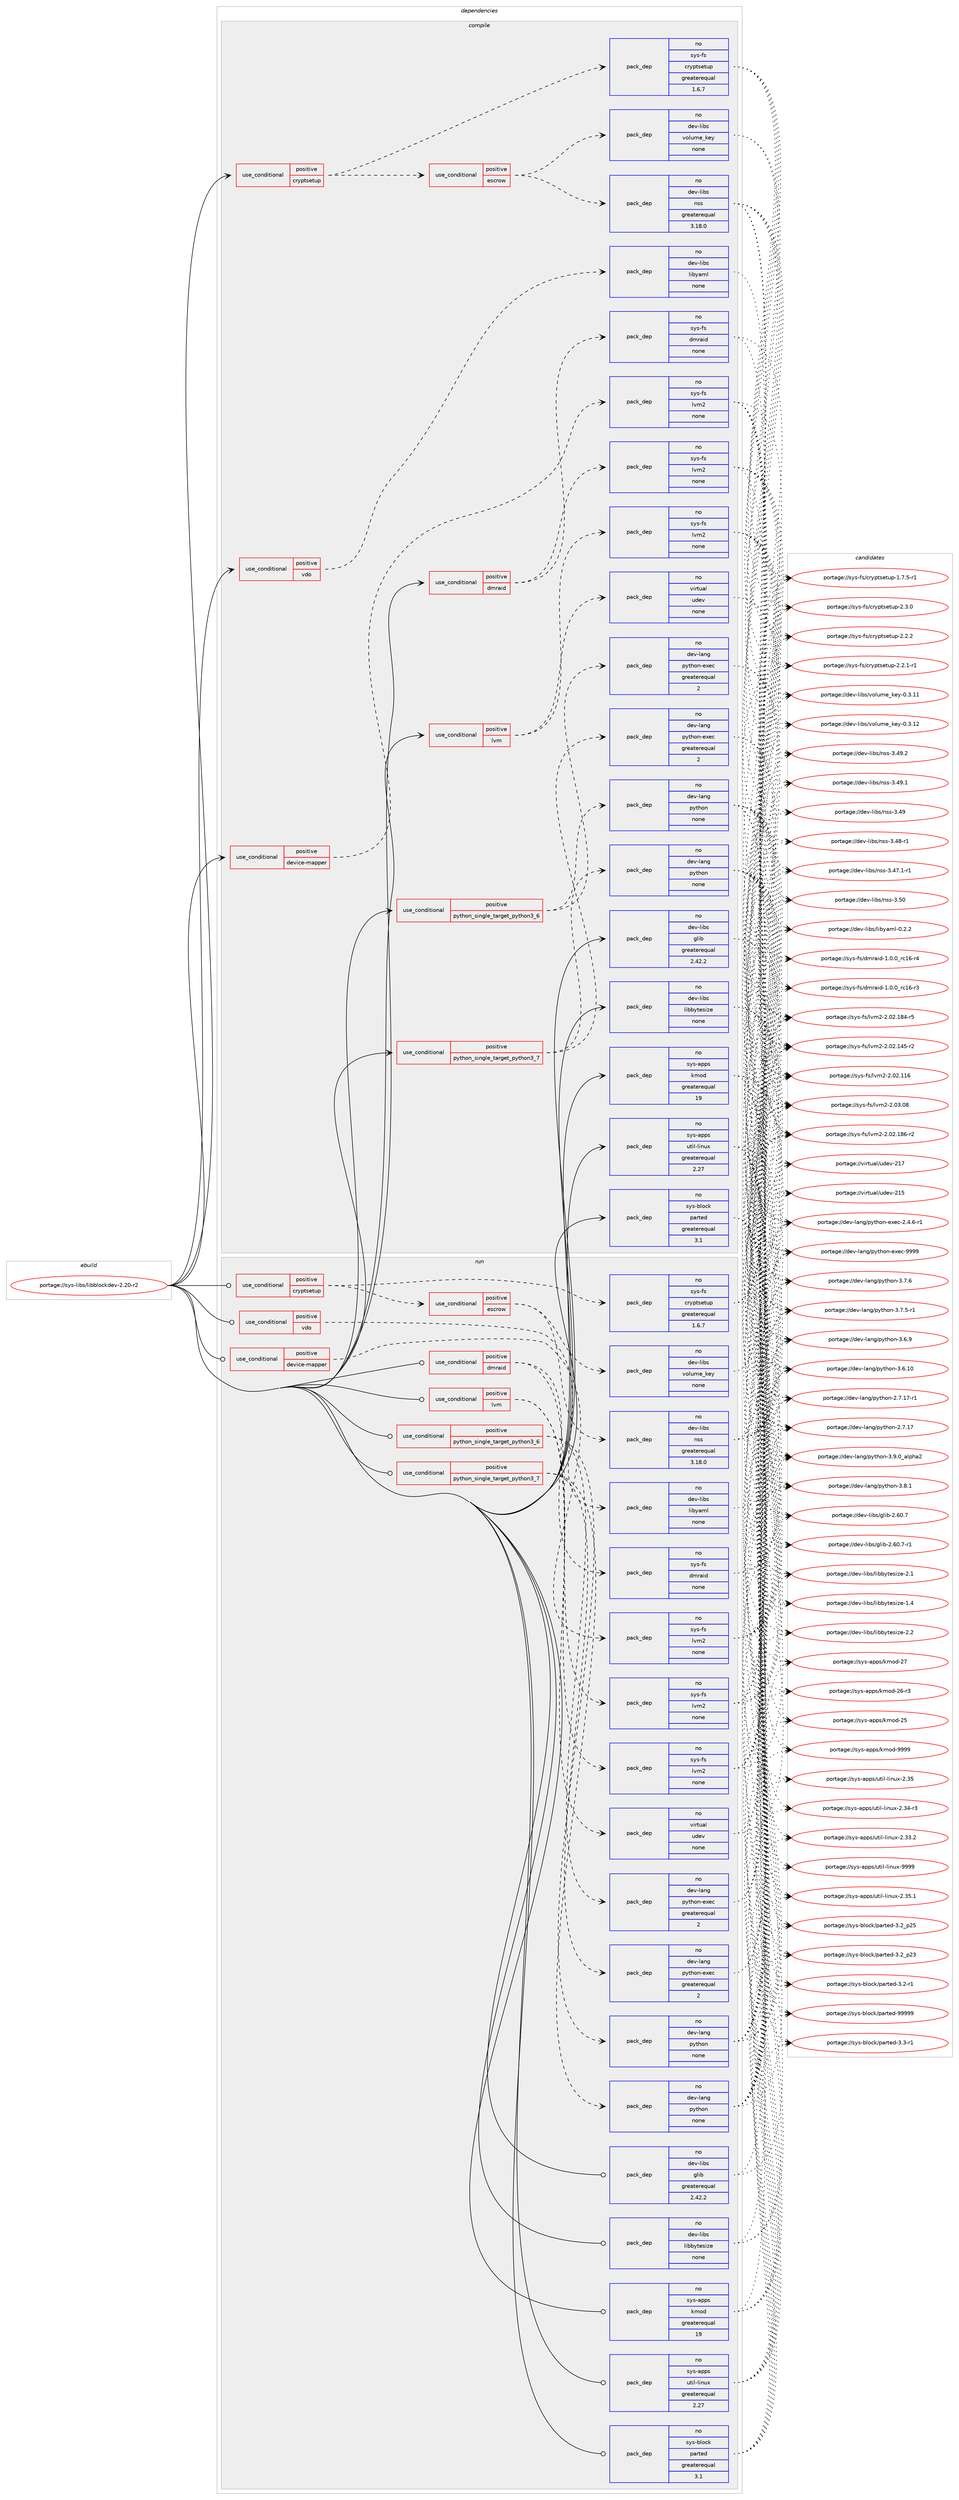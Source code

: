 digraph prolog {

# *************
# Graph options
# *************

newrank=true;
concentrate=true;
compound=true;
graph [rankdir=LR,fontname=Helvetica,fontsize=10,ranksep=1.5];#, ranksep=2.5, nodesep=0.2];
edge  [arrowhead=vee];
node  [fontname=Helvetica,fontsize=10];

# **********
# The ebuild
# **********

subgraph cluster_leftcol {
color=gray;
rank=same;
label=<<i>ebuild</i>>;
id [label="portage://sys-libs/libblockdev-2.20-r2", color=red, width=4, href="../sys-libs/libblockdev-2.20-r2.svg"];
}

# ****************
# The dependencies
# ****************

subgraph cluster_midcol {
color=gray;
label=<<i>dependencies</i>>;
subgraph cluster_compile {
fillcolor="#eeeeee";
style=filled;
label=<<i>compile</i>>;
subgraph cond7729 {
dependency40797 [label=<<TABLE BORDER="0" CELLBORDER="1" CELLSPACING="0" CELLPADDING="4"><TR><TD ROWSPAN="3" CELLPADDING="10">use_conditional</TD></TR><TR><TD>positive</TD></TR><TR><TD>cryptsetup</TD></TR></TABLE>>, shape=none, color=red];
subgraph cond7730 {
dependency40798 [label=<<TABLE BORDER="0" CELLBORDER="1" CELLSPACING="0" CELLPADDING="4"><TR><TD ROWSPAN="3" CELLPADDING="10">use_conditional</TD></TR><TR><TD>positive</TD></TR><TR><TD>escrow</TD></TR></TABLE>>, shape=none, color=red];
subgraph pack32115 {
dependency40799 [label=<<TABLE BORDER="0" CELLBORDER="1" CELLSPACING="0" CELLPADDING="4" WIDTH="220"><TR><TD ROWSPAN="6" CELLPADDING="30">pack_dep</TD></TR><TR><TD WIDTH="110">no</TD></TR><TR><TD>dev-libs</TD></TR><TR><TD>nss</TD></TR><TR><TD>greaterequal</TD></TR><TR><TD>3.18.0</TD></TR></TABLE>>, shape=none, color=blue];
}
dependency40798:e -> dependency40799:w [weight=20,style="dashed",arrowhead="vee"];
subgraph pack32116 {
dependency40800 [label=<<TABLE BORDER="0" CELLBORDER="1" CELLSPACING="0" CELLPADDING="4" WIDTH="220"><TR><TD ROWSPAN="6" CELLPADDING="30">pack_dep</TD></TR><TR><TD WIDTH="110">no</TD></TR><TR><TD>dev-libs</TD></TR><TR><TD>volume_key</TD></TR><TR><TD>none</TD></TR><TR><TD></TD></TR></TABLE>>, shape=none, color=blue];
}
dependency40798:e -> dependency40800:w [weight=20,style="dashed",arrowhead="vee"];
}
dependency40797:e -> dependency40798:w [weight=20,style="dashed",arrowhead="vee"];
subgraph pack32117 {
dependency40801 [label=<<TABLE BORDER="0" CELLBORDER="1" CELLSPACING="0" CELLPADDING="4" WIDTH="220"><TR><TD ROWSPAN="6" CELLPADDING="30">pack_dep</TD></TR><TR><TD WIDTH="110">no</TD></TR><TR><TD>sys-fs</TD></TR><TR><TD>cryptsetup</TD></TR><TR><TD>greaterequal</TD></TR><TR><TD>1.6.7</TD></TR></TABLE>>, shape=none, color=blue];
}
dependency40797:e -> dependency40801:w [weight=20,style="dashed",arrowhead="vee"];
}
id:e -> dependency40797:w [weight=20,style="solid",arrowhead="vee"];
subgraph cond7731 {
dependency40802 [label=<<TABLE BORDER="0" CELLBORDER="1" CELLSPACING="0" CELLPADDING="4"><TR><TD ROWSPAN="3" CELLPADDING="10">use_conditional</TD></TR><TR><TD>positive</TD></TR><TR><TD>device-mapper</TD></TR></TABLE>>, shape=none, color=red];
subgraph pack32118 {
dependency40803 [label=<<TABLE BORDER="0" CELLBORDER="1" CELLSPACING="0" CELLPADDING="4" WIDTH="220"><TR><TD ROWSPAN="6" CELLPADDING="30">pack_dep</TD></TR><TR><TD WIDTH="110">no</TD></TR><TR><TD>sys-fs</TD></TR><TR><TD>lvm2</TD></TR><TR><TD>none</TD></TR><TR><TD></TD></TR></TABLE>>, shape=none, color=blue];
}
dependency40802:e -> dependency40803:w [weight=20,style="dashed",arrowhead="vee"];
}
id:e -> dependency40802:w [weight=20,style="solid",arrowhead="vee"];
subgraph cond7732 {
dependency40804 [label=<<TABLE BORDER="0" CELLBORDER="1" CELLSPACING="0" CELLPADDING="4"><TR><TD ROWSPAN="3" CELLPADDING="10">use_conditional</TD></TR><TR><TD>positive</TD></TR><TR><TD>dmraid</TD></TR></TABLE>>, shape=none, color=red];
subgraph pack32119 {
dependency40805 [label=<<TABLE BORDER="0" CELLBORDER="1" CELLSPACING="0" CELLPADDING="4" WIDTH="220"><TR><TD ROWSPAN="6" CELLPADDING="30">pack_dep</TD></TR><TR><TD WIDTH="110">no</TD></TR><TR><TD>sys-fs</TD></TR><TR><TD>dmraid</TD></TR><TR><TD>none</TD></TR><TR><TD></TD></TR></TABLE>>, shape=none, color=blue];
}
dependency40804:e -> dependency40805:w [weight=20,style="dashed",arrowhead="vee"];
subgraph pack32120 {
dependency40806 [label=<<TABLE BORDER="0" CELLBORDER="1" CELLSPACING="0" CELLPADDING="4" WIDTH="220"><TR><TD ROWSPAN="6" CELLPADDING="30">pack_dep</TD></TR><TR><TD WIDTH="110">no</TD></TR><TR><TD>sys-fs</TD></TR><TR><TD>lvm2</TD></TR><TR><TD>none</TD></TR><TR><TD></TD></TR></TABLE>>, shape=none, color=blue];
}
dependency40804:e -> dependency40806:w [weight=20,style="dashed",arrowhead="vee"];
}
id:e -> dependency40804:w [weight=20,style="solid",arrowhead="vee"];
subgraph cond7733 {
dependency40807 [label=<<TABLE BORDER="0" CELLBORDER="1" CELLSPACING="0" CELLPADDING="4"><TR><TD ROWSPAN="3" CELLPADDING="10">use_conditional</TD></TR><TR><TD>positive</TD></TR><TR><TD>lvm</TD></TR></TABLE>>, shape=none, color=red];
subgraph pack32121 {
dependency40808 [label=<<TABLE BORDER="0" CELLBORDER="1" CELLSPACING="0" CELLPADDING="4" WIDTH="220"><TR><TD ROWSPAN="6" CELLPADDING="30">pack_dep</TD></TR><TR><TD WIDTH="110">no</TD></TR><TR><TD>sys-fs</TD></TR><TR><TD>lvm2</TD></TR><TR><TD>none</TD></TR><TR><TD></TD></TR></TABLE>>, shape=none, color=blue];
}
dependency40807:e -> dependency40808:w [weight=20,style="dashed",arrowhead="vee"];
subgraph pack32122 {
dependency40809 [label=<<TABLE BORDER="0" CELLBORDER="1" CELLSPACING="0" CELLPADDING="4" WIDTH="220"><TR><TD ROWSPAN="6" CELLPADDING="30">pack_dep</TD></TR><TR><TD WIDTH="110">no</TD></TR><TR><TD>virtual</TD></TR><TR><TD>udev</TD></TR><TR><TD>none</TD></TR><TR><TD></TD></TR></TABLE>>, shape=none, color=blue];
}
dependency40807:e -> dependency40809:w [weight=20,style="dashed",arrowhead="vee"];
}
id:e -> dependency40807:w [weight=20,style="solid",arrowhead="vee"];
subgraph cond7734 {
dependency40810 [label=<<TABLE BORDER="0" CELLBORDER="1" CELLSPACING="0" CELLPADDING="4"><TR><TD ROWSPAN="3" CELLPADDING="10">use_conditional</TD></TR><TR><TD>positive</TD></TR><TR><TD>python_single_target_python3_6</TD></TR></TABLE>>, shape=none, color=red];
subgraph pack32123 {
dependency40811 [label=<<TABLE BORDER="0" CELLBORDER="1" CELLSPACING="0" CELLPADDING="4" WIDTH="220"><TR><TD ROWSPAN="6" CELLPADDING="30">pack_dep</TD></TR><TR><TD WIDTH="110">no</TD></TR><TR><TD>dev-lang</TD></TR><TR><TD>python</TD></TR><TR><TD>none</TD></TR><TR><TD></TD></TR></TABLE>>, shape=none, color=blue];
}
dependency40810:e -> dependency40811:w [weight=20,style="dashed",arrowhead="vee"];
subgraph pack32124 {
dependency40812 [label=<<TABLE BORDER="0" CELLBORDER="1" CELLSPACING="0" CELLPADDING="4" WIDTH="220"><TR><TD ROWSPAN="6" CELLPADDING="30">pack_dep</TD></TR><TR><TD WIDTH="110">no</TD></TR><TR><TD>dev-lang</TD></TR><TR><TD>python-exec</TD></TR><TR><TD>greaterequal</TD></TR><TR><TD>2</TD></TR></TABLE>>, shape=none, color=blue];
}
dependency40810:e -> dependency40812:w [weight=20,style="dashed",arrowhead="vee"];
}
id:e -> dependency40810:w [weight=20,style="solid",arrowhead="vee"];
subgraph cond7735 {
dependency40813 [label=<<TABLE BORDER="0" CELLBORDER="1" CELLSPACING="0" CELLPADDING="4"><TR><TD ROWSPAN="3" CELLPADDING="10">use_conditional</TD></TR><TR><TD>positive</TD></TR><TR><TD>python_single_target_python3_7</TD></TR></TABLE>>, shape=none, color=red];
subgraph pack32125 {
dependency40814 [label=<<TABLE BORDER="0" CELLBORDER="1" CELLSPACING="0" CELLPADDING="4" WIDTH="220"><TR><TD ROWSPAN="6" CELLPADDING="30">pack_dep</TD></TR><TR><TD WIDTH="110">no</TD></TR><TR><TD>dev-lang</TD></TR><TR><TD>python</TD></TR><TR><TD>none</TD></TR><TR><TD></TD></TR></TABLE>>, shape=none, color=blue];
}
dependency40813:e -> dependency40814:w [weight=20,style="dashed",arrowhead="vee"];
subgraph pack32126 {
dependency40815 [label=<<TABLE BORDER="0" CELLBORDER="1" CELLSPACING="0" CELLPADDING="4" WIDTH="220"><TR><TD ROWSPAN="6" CELLPADDING="30">pack_dep</TD></TR><TR><TD WIDTH="110">no</TD></TR><TR><TD>dev-lang</TD></TR><TR><TD>python-exec</TD></TR><TR><TD>greaterequal</TD></TR><TR><TD>2</TD></TR></TABLE>>, shape=none, color=blue];
}
dependency40813:e -> dependency40815:w [weight=20,style="dashed",arrowhead="vee"];
}
id:e -> dependency40813:w [weight=20,style="solid",arrowhead="vee"];
subgraph cond7736 {
dependency40816 [label=<<TABLE BORDER="0" CELLBORDER="1" CELLSPACING="0" CELLPADDING="4"><TR><TD ROWSPAN="3" CELLPADDING="10">use_conditional</TD></TR><TR><TD>positive</TD></TR><TR><TD>vdo</TD></TR></TABLE>>, shape=none, color=red];
subgraph pack32127 {
dependency40817 [label=<<TABLE BORDER="0" CELLBORDER="1" CELLSPACING="0" CELLPADDING="4" WIDTH="220"><TR><TD ROWSPAN="6" CELLPADDING="30">pack_dep</TD></TR><TR><TD WIDTH="110">no</TD></TR><TR><TD>dev-libs</TD></TR><TR><TD>libyaml</TD></TR><TR><TD>none</TD></TR><TR><TD></TD></TR></TABLE>>, shape=none, color=blue];
}
dependency40816:e -> dependency40817:w [weight=20,style="dashed",arrowhead="vee"];
}
id:e -> dependency40816:w [weight=20,style="solid",arrowhead="vee"];
subgraph pack32128 {
dependency40818 [label=<<TABLE BORDER="0" CELLBORDER="1" CELLSPACING="0" CELLPADDING="4" WIDTH="220"><TR><TD ROWSPAN="6" CELLPADDING="30">pack_dep</TD></TR><TR><TD WIDTH="110">no</TD></TR><TR><TD>dev-libs</TD></TR><TR><TD>glib</TD></TR><TR><TD>greaterequal</TD></TR><TR><TD>2.42.2</TD></TR></TABLE>>, shape=none, color=blue];
}
id:e -> dependency40818:w [weight=20,style="solid",arrowhead="vee"];
subgraph pack32129 {
dependency40819 [label=<<TABLE BORDER="0" CELLBORDER="1" CELLSPACING="0" CELLPADDING="4" WIDTH="220"><TR><TD ROWSPAN="6" CELLPADDING="30">pack_dep</TD></TR><TR><TD WIDTH="110">no</TD></TR><TR><TD>dev-libs</TD></TR><TR><TD>libbytesize</TD></TR><TR><TD>none</TD></TR><TR><TD></TD></TR></TABLE>>, shape=none, color=blue];
}
id:e -> dependency40819:w [weight=20,style="solid",arrowhead="vee"];
subgraph pack32130 {
dependency40820 [label=<<TABLE BORDER="0" CELLBORDER="1" CELLSPACING="0" CELLPADDING="4" WIDTH="220"><TR><TD ROWSPAN="6" CELLPADDING="30">pack_dep</TD></TR><TR><TD WIDTH="110">no</TD></TR><TR><TD>sys-apps</TD></TR><TR><TD>kmod</TD></TR><TR><TD>greaterequal</TD></TR><TR><TD>19</TD></TR></TABLE>>, shape=none, color=blue];
}
id:e -> dependency40820:w [weight=20,style="solid",arrowhead="vee"];
subgraph pack32131 {
dependency40821 [label=<<TABLE BORDER="0" CELLBORDER="1" CELLSPACING="0" CELLPADDING="4" WIDTH="220"><TR><TD ROWSPAN="6" CELLPADDING="30">pack_dep</TD></TR><TR><TD WIDTH="110">no</TD></TR><TR><TD>sys-apps</TD></TR><TR><TD>util-linux</TD></TR><TR><TD>greaterequal</TD></TR><TR><TD>2.27</TD></TR></TABLE>>, shape=none, color=blue];
}
id:e -> dependency40821:w [weight=20,style="solid",arrowhead="vee"];
subgraph pack32132 {
dependency40822 [label=<<TABLE BORDER="0" CELLBORDER="1" CELLSPACING="0" CELLPADDING="4" WIDTH="220"><TR><TD ROWSPAN="6" CELLPADDING="30">pack_dep</TD></TR><TR><TD WIDTH="110">no</TD></TR><TR><TD>sys-block</TD></TR><TR><TD>parted</TD></TR><TR><TD>greaterequal</TD></TR><TR><TD>3.1</TD></TR></TABLE>>, shape=none, color=blue];
}
id:e -> dependency40822:w [weight=20,style="solid",arrowhead="vee"];
}
subgraph cluster_compileandrun {
fillcolor="#eeeeee";
style=filled;
label=<<i>compile and run</i>>;
}
subgraph cluster_run {
fillcolor="#eeeeee";
style=filled;
label=<<i>run</i>>;
subgraph cond7737 {
dependency40823 [label=<<TABLE BORDER="0" CELLBORDER="1" CELLSPACING="0" CELLPADDING="4"><TR><TD ROWSPAN="3" CELLPADDING="10">use_conditional</TD></TR><TR><TD>positive</TD></TR><TR><TD>cryptsetup</TD></TR></TABLE>>, shape=none, color=red];
subgraph cond7738 {
dependency40824 [label=<<TABLE BORDER="0" CELLBORDER="1" CELLSPACING="0" CELLPADDING="4"><TR><TD ROWSPAN="3" CELLPADDING="10">use_conditional</TD></TR><TR><TD>positive</TD></TR><TR><TD>escrow</TD></TR></TABLE>>, shape=none, color=red];
subgraph pack32133 {
dependency40825 [label=<<TABLE BORDER="0" CELLBORDER="1" CELLSPACING="0" CELLPADDING="4" WIDTH="220"><TR><TD ROWSPAN="6" CELLPADDING="30">pack_dep</TD></TR><TR><TD WIDTH="110">no</TD></TR><TR><TD>dev-libs</TD></TR><TR><TD>nss</TD></TR><TR><TD>greaterequal</TD></TR><TR><TD>3.18.0</TD></TR></TABLE>>, shape=none, color=blue];
}
dependency40824:e -> dependency40825:w [weight=20,style="dashed",arrowhead="vee"];
subgraph pack32134 {
dependency40826 [label=<<TABLE BORDER="0" CELLBORDER="1" CELLSPACING="0" CELLPADDING="4" WIDTH="220"><TR><TD ROWSPAN="6" CELLPADDING="30">pack_dep</TD></TR><TR><TD WIDTH="110">no</TD></TR><TR><TD>dev-libs</TD></TR><TR><TD>volume_key</TD></TR><TR><TD>none</TD></TR><TR><TD></TD></TR></TABLE>>, shape=none, color=blue];
}
dependency40824:e -> dependency40826:w [weight=20,style="dashed",arrowhead="vee"];
}
dependency40823:e -> dependency40824:w [weight=20,style="dashed",arrowhead="vee"];
subgraph pack32135 {
dependency40827 [label=<<TABLE BORDER="0" CELLBORDER="1" CELLSPACING="0" CELLPADDING="4" WIDTH="220"><TR><TD ROWSPAN="6" CELLPADDING="30">pack_dep</TD></TR><TR><TD WIDTH="110">no</TD></TR><TR><TD>sys-fs</TD></TR><TR><TD>cryptsetup</TD></TR><TR><TD>greaterequal</TD></TR><TR><TD>1.6.7</TD></TR></TABLE>>, shape=none, color=blue];
}
dependency40823:e -> dependency40827:w [weight=20,style="dashed",arrowhead="vee"];
}
id:e -> dependency40823:w [weight=20,style="solid",arrowhead="odot"];
subgraph cond7739 {
dependency40828 [label=<<TABLE BORDER="0" CELLBORDER="1" CELLSPACING="0" CELLPADDING="4"><TR><TD ROWSPAN="3" CELLPADDING="10">use_conditional</TD></TR><TR><TD>positive</TD></TR><TR><TD>device-mapper</TD></TR></TABLE>>, shape=none, color=red];
subgraph pack32136 {
dependency40829 [label=<<TABLE BORDER="0" CELLBORDER="1" CELLSPACING="0" CELLPADDING="4" WIDTH="220"><TR><TD ROWSPAN="6" CELLPADDING="30">pack_dep</TD></TR><TR><TD WIDTH="110">no</TD></TR><TR><TD>sys-fs</TD></TR><TR><TD>lvm2</TD></TR><TR><TD>none</TD></TR><TR><TD></TD></TR></TABLE>>, shape=none, color=blue];
}
dependency40828:e -> dependency40829:w [weight=20,style="dashed",arrowhead="vee"];
}
id:e -> dependency40828:w [weight=20,style="solid",arrowhead="odot"];
subgraph cond7740 {
dependency40830 [label=<<TABLE BORDER="0" CELLBORDER="1" CELLSPACING="0" CELLPADDING="4"><TR><TD ROWSPAN="3" CELLPADDING="10">use_conditional</TD></TR><TR><TD>positive</TD></TR><TR><TD>dmraid</TD></TR></TABLE>>, shape=none, color=red];
subgraph pack32137 {
dependency40831 [label=<<TABLE BORDER="0" CELLBORDER="1" CELLSPACING="0" CELLPADDING="4" WIDTH="220"><TR><TD ROWSPAN="6" CELLPADDING="30">pack_dep</TD></TR><TR><TD WIDTH="110">no</TD></TR><TR><TD>sys-fs</TD></TR><TR><TD>dmraid</TD></TR><TR><TD>none</TD></TR><TR><TD></TD></TR></TABLE>>, shape=none, color=blue];
}
dependency40830:e -> dependency40831:w [weight=20,style="dashed",arrowhead="vee"];
subgraph pack32138 {
dependency40832 [label=<<TABLE BORDER="0" CELLBORDER="1" CELLSPACING="0" CELLPADDING="4" WIDTH="220"><TR><TD ROWSPAN="6" CELLPADDING="30">pack_dep</TD></TR><TR><TD WIDTH="110">no</TD></TR><TR><TD>sys-fs</TD></TR><TR><TD>lvm2</TD></TR><TR><TD>none</TD></TR><TR><TD></TD></TR></TABLE>>, shape=none, color=blue];
}
dependency40830:e -> dependency40832:w [weight=20,style="dashed",arrowhead="vee"];
}
id:e -> dependency40830:w [weight=20,style="solid",arrowhead="odot"];
subgraph cond7741 {
dependency40833 [label=<<TABLE BORDER="0" CELLBORDER="1" CELLSPACING="0" CELLPADDING="4"><TR><TD ROWSPAN="3" CELLPADDING="10">use_conditional</TD></TR><TR><TD>positive</TD></TR><TR><TD>lvm</TD></TR></TABLE>>, shape=none, color=red];
subgraph pack32139 {
dependency40834 [label=<<TABLE BORDER="0" CELLBORDER="1" CELLSPACING="0" CELLPADDING="4" WIDTH="220"><TR><TD ROWSPAN="6" CELLPADDING="30">pack_dep</TD></TR><TR><TD WIDTH="110">no</TD></TR><TR><TD>sys-fs</TD></TR><TR><TD>lvm2</TD></TR><TR><TD>none</TD></TR><TR><TD></TD></TR></TABLE>>, shape=none, color=blue];
}
dependency40833:e -> dependency40834:w [weight=20,style="dashed",arrowhead="vee"];
subgraph pack32140 {
dependency40835 [label=<<TABLE BORDER="0" CELLBORDER="1" CELLSPACING="0" CELLPADDING="4" WIDTH="220"><TR><TD ROWSPAN="6" CELLPADDING="30">pack_dep</TD></TR><TR><TD WIDTH="110">no</TD></TR><TR><TD>virtual</TD></TR><TR><TD>udev</TD></TR><TR><TD>none</TD></TR><TR><TD></TD></TR></TABLE>>, shape=none, color=blue];
}
dependency40833:e -> dependency40835:w [weight=20,style="dashed",arrowhead="vee"];
}
id:e -> dependency40833:w [weight=20,style="solid",arrowhead="odot"];
subgraph cond7742 {
dependency40836 [label=<<TABLE BORDER="0" CELLBORDER="1" CELLSPACING="0" CELLPADDING="4"><TR><TD ROWSPAN="3" CELLPADDING="10">use_conditional</TD></TR><TR><TD>positive</TD></TR><TR><TD>python_single_target_python3_6</TD></TR></TABLE>>, shape=none, color=red];
subgraph pack32141 {
dependency40837 [label=<<TABLE BORDER="0" CELLBORDER="1" CELLSPACING="0" CELLPADDING="4" WIDTH="220"><TR><TD ROWSPAN="6" CELLPADDING="30">pack_dep</TD></TR><TR><TD WIDTH="110">no</TD></TR><TR><TD>dev-lang</TD></TR><TR><TD>python</TD></TR><TR><TD>none</TD></TR><TR><TD></TD></TR></TABLE>>, shape=none, color=blue];
}
dependency40836:e -> dependency40837:w [weight=20,style="dashed",arrowhead="vee"];
subgraph pack32142 {
dependency40838 [label=<<TABLE BORDER="0" CELLBORDER="1" CELLSPACING="0" CELLPADDING="4" WIDTH="220"><TR><TD ROWSPAN="6" CELLPADDING="30">pack_dep</TD></TR><TR><TD WIDTH="110">no</TD></TR><TR><TD>dev-lang</TD></TR><TR><TD>python-exec</TD></TR><TR><TD>greaterequal</TD></TR><TR><TD>2</TD></TR></TABLE>>, shape=none, color=blue];
}
dependency40836:e -> dependency40838:w [weight=20,style="dashed",arrowhead="vee"];
}
id:e -> dependency40836:w [weight=20,style="solid",arrowhead="odot"];
subgraph cond7743 {
dependency40839 [label=<<TABLE BORDER="0" CELLBORDER="1" CELLSPACING="0" CELLPADDING="4"><TR><TD ROWSPAN="3" CELLPADDING="10">use_conditional</TD></TR><TR><TD>positive</TD></TR><TR><TD>python_single_target_python3_7</TD></TR></TABLE>>, shape=none, color=red];
subgraph pack32143 {
dependency40840 [label=<<TABLE BORDER="0" CELLBORDER="1" CELLSPACING="0" CELLPADDING="4" WIDTH="220"><TR><TD ROWSPAN="6" CELLPADDING="30">pack_dep</TD></TR><TR><TD WIDTH="110">no</TD></TR><TR><TD>dev-lang</TD></TR><TR><TD>python</TD></TR><TR><TD>none</TD></TR><TR><TD></TD></TR></TABLE>>, shape=none, color=blue];
}
dependency40839:e -> dependency40840:w [weight=20,style="dashed",arrowhead="vee"];
subgraph pack32144 {
dependency40841 [label=<<TABLE BORDER="0" CELLBORDER="1" CELLSPACING="0" CELLPADDING="4" WIDTH="220"><TR><TD ROWSPAN="6" CELLPADDING="30">pack_dep</TD></TR><TR><TD WIDTH="110">no</TD></TR><TR><TD>dev-lang</TD></TR><TR><TD>python-exec</TD></TR><TR><TD>greaterequal</TD></TR><TR><TD>2</TD></TR></TABLE>>, shape=none, color=blue];
}
dependency40839:e -> dependency40841:w [weight=20,style="dashed",arrowhead="vee"];
}
id:e -> dependency40839:w [weight=20,style="solid",arrowhead="odot"];
subgraph cond7744 {
dependency40842 [label=<<TABLE BORDER="0" CELLBORDER="1" CELLSPACING="0" CELLPADDING="4"><TR><TD ROWSPAN="3" CELLPADDING="10">use_conditional</TD></TR><TR><TD>positive</TD></TR><TR><TD>vdo</TD></TR></TABLE>>, shape=none, color=red];
subgraph pack32145 {
dependency40843 [label=<<TABLE BORDER="0" CELLBORDER="1" CELLSPACING="0" CELLPADDING="4" WIDTH="220"><TR><TD ROWSPAN="6" CELLPADDING="30">pack_dep</TD></TR><TR><TD WIDTH="110">no</TD></TR><TR><TD>dev-libs</TD></TR><TR><TD>libyaml</TD></TR><TR><TD>none</TD></TR><TR><TD></TD></TR></TABLE>>, shape=none, color=blue];
}
dependency40842:e -> dependency40843:w [weight=20,style="dashed",arrowhead="vee"];
}
id:e -> dependency40842:w [weight=20,style="solid",arrowhead="odot"];
subgraph pack32146 {
dependency40844 [label=<<TABLE BORDER="0" CELLBORDER="1" CELLSPACING="0" CELLPADDING="4" WIDTH="220"><TR><TD ROWSPAN="6" CELLPADDING="30">pack_dep</TD></TR><TR><TD WIDTH="110">no</TD></TR><TR><TD>dev-libs</TD></TR><TR><TD>glib</TD></TR><TR><TD>greaterequal</TD></TR><TR><TD>2.42.2</TD></TR></TABLE>>, shape=none, color=blue];
}
id:e -> dependency40844:w [weight=20,style="solid",arrowhead="odot"];
subgraph pack32147 {
dependency40845 [label=<<TABLE BORDER="0" CELLBORDER="1" CELLSPACING="0" CELLPADDING="4" WIDTH="220"><TR><TD ROWSPAN="6" CELLPADDING="30">pack_dep</TD></TR><TR><TD WIDTH="110">no</TD></TR><TR><TD>dev-libs</TD></TR><TR><TD>libbytesize</TD></TR><TR><TD>none</TD></TR><TR><TD></TD></TR></TABLE>>, shape=none, color=blue];
}
id:e -> dependency40845:w [weight=20,style="solid",arrowhead="odot"];
subgraph pack32148 {
dependency40846 [label=<<TABLE BORDER="0" CELLBORDER="1" CELLSPACING="0" CELLPADDING="4" WIDTH="220"><TR><TD ROWSPAN="6" CELLPADDING="30">pack_dep</TD></TR><TR><TD WIDTH="110">no</TD></TR><TR><TD>sys-apps</TD></TR><TR><TD>kmod</TD></TR><TR><TD>greaterequal</TD></TR><TR><TD>19</TD></TR></TABLE>>, shape=none, color=blue];
}
id:e -> dependency40846:w [weight=20,style="solid",arrowhead="odot"];
subgraph pack32149 {
dependency40847 [label=<<TABLE BORDER="0" CELLBORDER="1" CELLSPACING="0" CELLPADDING="4" WIDTH="220"><TR><TD ROWSPAN="6" CELLPADDING="30">pack_dep</TD></TR><TR><TD WIDTH="110">no</TD></TR><TR><TD>sys-apps</TD></TR><TR><TD>util-linux</TD></TR><TR><TD>greaterequal</TD></TR><TR><TD>2.27</TD></TR></TABLE>>, shape=none, color=blue];
}
id:e -> dependency40847:w [weight=20,style="solid",arrowhead="odot"];
subgraph pack32150 {
dependency40848 [label=<<TABLE BORDER="0" CELLBORDER="1" CELLSPACING="0" CELLPADDING="4" WIDTH="220"><TR><TD ROWSPAN="6" CELLPADDING="30">pack_dep</TD></TR><TR><TD WIDTH="110">no</TD></TR><TR><TD>sys-block</TD></TR><TR><TD>parted</TD></TR><TR><TD>greaterequal</TD></TR><TR><TD>3.1</TD></TR></TABLE>>, shape=none, color=blue];
}
id:e -> dependency40848:w [weight=20,style="solid",arrowhead="odot"];
}
}

# **************
# The candidates
# **************

subgraph cluster_choices {
rank=same;
color=gray;
label=<<i>candidates</i>>;

subgraph choice32115 {
color=black;
nodesep=1;
choice1001011184510810598115471101151154551465348 [label="portage://dev-libs/nss-3.50", color=red, width=4,href="../dev-libs/nss-3.50.svg"];
choice10010111845108105981154711011511545514652574650 [label="portage://dev-libs/nss-3.49.2", color=red, width=4,href="../dev-libs/nss-3.49.2.svg"];
choice10010111845108105981154711011511545514652574649 [label="portage://dev-libs/nss-3.49.1", color=red, width=4,href="../dev-libs/nss-3.49.1.svg"];
choice1001011184510810598115471101151154551465257 [label="portage://dev-libs/nss-3.49", color=red, width=4,href="../dev-libs/nss-3.49.svg"];
choice10010111845108105981154711011511545514652564511449 [label="portage://dev-libs/nss-3.48-r1", color=red, width=4,href="../dev-libs/nss-3.48-r1.svg"];
choice100101118451081059811547110115115455146525546494511449 [label="portage://dev-libs/nss-3.47.1-r1", color=red, width=4,href="../dev-libs/nss-3.47.1-r1.svg"];
dependency40799:e -> choice1001011184510810598115471101151154551465348:w [style=dotted,weight="100"];
dependency40799:e -> choice10010111845108105981154711011511545514652574650:w [style=dotted,weight="100"];
dependency40799:e -> choice10010111845108105981154711011511545514652574649:w [style=dotted,weight="100"];
dependency40799:e -> choice1001011184510810598115471101151154551465257:w [style=dotted,weight="100"];
dependency40799:e -> choice10010111845108105981154711011511545514652564511449:w [style=dotted,weight="100"];
dependency40799:e -> choice100101118451081059811547110115115455146525546494511449:w [style=dotted,weight="100"];
}
subgraph choice32116 {
color=black;
nodesep=1;
choice1001011184510810598115471181111081171091019510710112145484651464950 [label="portage://dev-libs/volume_key-0.3.12", color=red, width=4,href="../dev-libs/volume_key-0.3.12.svg"];
choice1001011184510810598115471181111081171091019510710112145484651464949 [label="portage://dev-libs/volume_key-0.3.11", color=red, width=4,href="../dev-libs/volume_key-0.3.11.svg"];
dependency40800:e -> choice1001011184510810598115471181111081171091019510710112145484651464950:w [style=dotted,weight="100"];
dependency40800:e -> choice1001011184510810598115471181111081171091019510710112145484651464949:w [style=dotted,weight="100"];
}
subgraph choice32117 {
color=black;
nodesep=1;
choice115121115451021154799114121112116115101116117112455046514648 [label="portage://sys-fs/cryptsetup-2.3.0", color=red, width=4,href="../sys-fs/cryptsetup-2.3.0.svg"];
choice115121115451021154799114121112116115101116117112455046504650 [label="portage://sys-fs/cryptsetup-2.2.2", color=red, width=4,href="../sys-fs/cryptsetup-2.2.2.svg"];
choice1151211154510211547991141211121161151011161171124550465046494511449 [label="portage://sys-fs/cryptsetup-2.2.1-r1", color=red, width=4,href="../sys-fs/cryptsetup-2.2.1-r1.svg"];
choice1151211154510211547991141211121161151011161171124549465546534511449 [label="portage://sys-fs/cryptsetup-1.7.5-r1", color=red, width=4,href="../sys-fs/cryptsetup-1.7.5-r1.svg"];
dependency40801:e -> choice115121115451021154799114121112116115101116117112455046514648:w [style=dotted,weight="100"];
dependency40801:e -> choice115121115451021154799114121112116115101116117112455046504650:w [style=dotted,weight="100"];
dependency40801:e -> choice1151211154510211547991141211121161151011161171124550465046494511449:w [style=dotted,weight="100"];
dependency40801:e -> choice1151211154510211547991141211121161151011161171124549465546534511449:w [style=dotted,weight="100"];
}
subgraph choice32118 {
color=black;
nodesep=1;
choice1151211154510211547108118109504550464851464856 [label="portage://sys-fs/lvm2-2.03.08", color=red, width=4,href="../sys-fs/lvm2-2.03.08.svg"];
choice1151211154510211547108118109504550464850464956544511450 [label="portage://sys-fs/lvm2-2.02.186-r2", color=red, width=4,href="../sys-fs/lvm2-2.02.186-r2.svg"];
choice1151211154510211547108118109504550464850464956524511453 [label="portage://sys-fs/lvm2-2.02.184-r5", color=red, width=4,href="../sys-fs/lvm2-2.02.184-r5.svg"];
choice1151211154510211547108118109504550464850464952534511450 [label="portage://sys-fs/lvm2-2.02.145-r2", color=red, width=4,href="../sys-fs/lvm2-2.02.145-r2.svg"];
choice115121115451021154710811810950455046485046494954 [label="portage://sys-fs/lvm2-2.02.116", color=red, width=4,href="../sys-fs/lvm2-2.02.116.svg"];
dependency40803:e -> choice1151211154510211547108118109504550464851464856:w [style=dotted,weight="100"];
dependency40803:e -> choice1151211154510211547108118109504550464850464956544511450:w [style=dotted,weight="100"];
dependency40803:e -> choice1151211154510211547108118109504550464850464956524511453:w [style=dotted,weight="100"];
dependency40803:e -> choice1151211154510211547108118109504550464850464952534511450:w [style=dotted,weight="100"];
dependency40803:e -> choice115121115451021154710811810950455046485046494954:w [style=dotted,weight="100"];
}
subgraph choice32119 {
color=black;
nodesep=1;
choice115121115451021154710010911497105100454946484648951149949544511452 [label="portage://sys-fs/dmraid-1.0.0_rc16-r4", color=red, width=4,href="../sys-fs/dmraid-1.0.0_rc16-r4.svg"];
choice115121115451021154710010911497105100454946484648951149949544511451 [label="portage://sys-fs/dmraid-1.0.0_rc16-r3", color=red, width=4,href="../sys-fs/dmraid-1.0.0_rc16-r3.svg"];
dependency40805:e -> choice115121115451021154710010911497105100454946484648951149949544511452:w [style=dotted,weight="100"];
dependency40805:e -> choice115121115451021154710010911497105100454946484648951149949544511451:w [style=dotted,weight="100"];
}
subgraph choice32120 {
color=black;
nodesep=1;
choice1151211154510211547108118109504550464851464856 [label="portage://sys-fs/lvm2-2.03.08", color=red, width=4,href="../sys-fs/lvm2-2.03.08.svg"];
choice1151211154510211547108118109504550464850464956544511450 [label="portage://sys-fs/lvm2-2.02.186-r2", color=red, width=4,href="../sys-fs/lvm2-2.02.186-r2.svg"];
choice1151211154510211547108118109504550464850464956524511453 [label="portage://sys-fs/lvm2-2.02.184-r5", color=red, width=4,href="../sys-fs/lvm2-2.02.184-r5.svg"];
choice1151211154510211547108118109504550464850464952534511450 [label="portage://sys-fs/lvm2-2.02.145-r2", color=red, width=4,href="../sys-fs/lvm2-2.02.145-r2.svg"];
choice115121115451021154710811810950455046485046494954 [label="portage://sys-fs/lvm2-2.02.116", color=red, width=4,href="../sys-fs/lvm2-2.02.116.svg"];
dependency40806:e -> choice1151211154510211547108118109504550464851464856:w [style=dotted,weight="100"];
dependency40806:e -> choice1151211154510211547108118109504550464850464956544511450:w [style=dotted,weight="100"];
dependency40806:e -> choice1151211154510211547108118109504550464850464956524511453:w [style=dotted,weight="100"];
dependency40806:e -> choice1151211154510211547108118109504550464850464952534511450:w [style=dotted,weight="100"];
dependency40806:e -> choice115121115451021154710811810950455046485046494954:w [style=dotted,weight="100"];
}
subgraph choice32121 {
color=black;
nodesep=1;
choice1151211154510211547108118109504550464851464856 [label="portage://sys-fs/lvm2-2.03.08", color=red, width=4,href="../sys-fs/lvm2-2.03.08.svg"];
choice1151211154510211547108118109504550464850464956544511450 [label="portage://sys-fs/lvm2-2.02.186-r2", color=red, width=4,href="../sys-fs/lvm2-2.02.186-r2.svg"];
choice1151211154510211547108118109504550464850464956524511453 [label="portage://sys-fs/lvm2-2.02.184-r5", color=red, width=4,href="../sys-fs/lvm2-2.02.184-r5.svg"];
choice1151211154510211547108118109504550464850464952534511450 [label="portage://sys-fs/lvm2-2.02.145-r2", color=red, width=4,href="../sys-fs/lvm2-2.02.145-r2.svg"];
choice115121115451021154710811810950455046485046494954 [label="portage://sys-fs/lvm2-2.02.116", color=red, width=4,href="../sys-fs/lvm2-2.02.116.svg"];
dependency40808:e -> choice1151211154510211547108118109504550464851464856:w [style=dotted,weight="100"];
dependency40808:e -> choice1151211154510211547108118109504550464850464956544511450:w [style=dotted,weight="100"];
dependency40808:e -> choice1151211154510211547108118109504550464850464956524511453:w [style=dotted,weight="100"];
dependency40808:e -> choice1151211154510211547108118109504550464850464952534511450:w [style=dotted,weight="100"];
dependency40808:e -> choice115121115451021154710811810950455046485046494954:w [style=dotted,weight="100"];
}
subgraph choice32122 {
color=black;
nodesep=1;
choice118105114116117971084711710010111845504955 [label="portage://virtual/udev-217", color=red, width=4,href="../virtual/udev-217.svg"];
choice118105114116117971084711710010111845504953 [label="portage://virtual/udev-215", color=red, width=4,href="../virtual/udev-215.svg"];
dependency40809:e -> choice118105114116117971084711710010111845504955:w [style=dotted,weight="100"];
dependency40809:e -> choice118105114116117971084711710010111845504953:w [style=dotted,weight="100"];
}
subgraph choice32123 {
color=black;
nodesep=1;
choice10010111845108971101034711212111610411111045514657464895971081121049750 [label="portage://dev-lang/python-3.9.0_alpha2", color=red, width=4,href="../dev-lang/python-3.9.0_alpha2.svg"];
choice100101118451089711010347112121116104111110455146564649 [label="portage://dev-lang/python-3.8.1", color=red, width=4,href="../dev-lang/python-3.8.1.svg"];
choice100101118451089711010347112121116104111110455146554654 [label="portage://dev-lang/python-3.7.6", color=red, width=4,href="../dev-lang/python-3.7.6.svg"];
choice1001011184510897110103471121211161041111104551465546534511449 [label="portage://dev-lang/python-3.7.5-r1", color=red, width=4,href="../dev-lang/python-3.7.5-r1.svg"];
choice100101118451089711010347112121116104111110455146544657 [label="portage://dev-lang/python-3.6.9", color=red, width=4,href="../dev-lang/python-3.6.9.svg"];
choice10010111845108971101034711212111610411111045514654464948 [label="portage://dev-lang/python-3.6.10", color=red, width=4,href="../dev-lang/python-3.6.10.svg"];
choice100101118451089711010347112121116104111110455046554649554511449 [label="portage://dev-lang/python-2.7.17-r1", color=red, width=4,href="../dev-lang/python-2.7.17-r1.svg"];
choice10010111845108971101034711212111610411111045504655464955 [label="portage://dev-lang/python-2.7.17", color=red, width=4,href="../dev-lang/python-2.7.17.svg"];
dependency40811:e -> choice10010111845108971101034711212111610411111045514657464895971081121049750:w [style=dotted,weight="100"];
dependency40811:e -> choice100101118451089711010347112121116104111110455146564649:w [style=dotted,weight="100"];
dependency40811:e -> choice100101118451089711010347112121116104111110455146554654:w [style=dotted,weight="100"];
dependency40811:e -> choice1001011184510897110103471121211161041111104551465546534511449:w [style=dotted,weight="100"];
dependency40811:e -> choice100101118451089711010347112121116104111110455146544657:w [style=dotted,weight="100"];
dependency40811:e -> choice10010111845108971101034711212111610411111045514654464948:w [style=dotted,weight="100"];
dependency40811:e -> choice100101118451089711010347112121116104111110455046554649554511449:w [style=dotted,weight="100"];
dependency40811:e -> choice10010111845108971101034711212111610411111045504655464955:w [style=dotted,weight="100"];
}
subgraph choice32124 {
color=black;
nodesep=1;
choice10010111845108971101034711212111610411111045101120101994557575757 [label="portage://dev-lang/python-exec-9999", color=red, width=4,href="../dev-lang/python-exec-9999.svg"];
choice10010111845108971101034711212111610411111045101120101994550465246544511449 [label="portage://dev-lang/python-exec-2.4.6-r1", color=red, width=4,href="../dev-lang/python-exec-2.4.6-r1.svg"];
dependency40812:e -> choice10010111845108971101034711212111610411111045101120101994557575757:w [style=dotted,weight="100"];
dependency40812:e -> choice10010111845108971101034711212111610411111045101120101994550465246544511449:w [style=dotted,weight="100"];
}
subgraph choice32125 {
color=black;
nodesep=1;
choice10010111845108971101034711212111610411111045514657464895971081121049750 [label="portage://dev-lang/python-3.9.0_alpha2", color=red, width=4,href="../dev-lang/python-3.9.0_alpha2.svg"];
choice100101118451089711010347112121116104111110455146564649 [label="portage://dev-lang/python-3.8.1", color=red, width=4,href="../dev-lang/python-3.8.1.svg"];
choice100101118451089711010347112121116104111110455146554654 [label="portage://dev-lang/python-3.7.6", color=red, width=4,href="../dev-lang/python-3.7.6.svg"];
choice1001011184510897110103471121211161041111104551465546534511449 [label="portage://dev-lang/python-3.7.5-r1", color=red, width=4,href="../dev-lang/python-3.7.5-r1.svg"];
choice100101118451089711010347112121116104111110455146544657 [label="portage://dev-lang/python-3.6.9", color=red, width=4,href="../dev-lang/python-3.6.9.svg"];
choice10010111845108971101034711212111610411111045514654464948 [label="portage://dev-lang/python-3.6.10", color=red, width=4,href="../dev-lang/python-3.6.10.svg"];
choice100101118451089711010347112121116104111110455046554649554511449 [label="portage://dev-lang/python-2.7.17-r1", color=red, width=4,href="../dev-lang/python-2.7.17-r1.svg"];
choice10010111845108971101034711212111610411111045504655464955 [label="portage://dev-lang/python-2.7.17", color=red, width=4,href="../dev-lang/python-2.7.17.svg"];
dependency40814:e -> choice10010111845108971101034711212111610411111045514657464895971081121049750:w [style=dotted,weight="100"];
dependency40814:e -> choice100101118451089711010347112121116104111110455146564649:w [style=dotted,weight="100"];
dependency40814:e -> choice100101118451089711010347112121116104111110455146554654:w [style=dotted,weight="100"];
dependency40814:e -> choice1001011184510897110103471121211161041111104551465546534511449:w [style=dotted,weight="100"];
dependency40814:e -> choice100101118451089711010347112121116104111110455146544657:w [style=dotted,weight="100"];
dependency40814:e -> choice10010111845108971101034711212111610411111045514654464948:w [style=dotted,weight="100"];
dependency40814:e -> choice100101118451089711010347112121116104111110455046554649554511449:w [style=dotted,weight="100"];
dependency40814:e -> choice10010111845108971101034711212111610411111045504655464955:w [style=dotted,weight="100"];
}
subgraph choice32126 {
color=black;
nodesep=1;
choice10010111845108971101034711212111610411111045101120101994557575757 [label="portage://dev-lang/python-exec-9999", color=red, width=4,href="../dev-lang/python-exec-9999.svg"];
choice10010111845108971101034711212111610411111045101120101994550465246544511449 [label="portage://dev-lang/python-exec-2.4.6-r1", color=red, width=4,href="../dev-lang/python-exec-2.4.6-r1.svg"];
dependency40815:e -> choice10010111845108971101034711212111610411111045101120101994557575757:w [style=dotted,weight="100"];
dependency40815:e -> choice10010111845108971101034711212111610411111045101120101994550465246544511449:w [style=dotted,weight="100"];
}
subgraph choice32127 {
color=black;
nodesep=1;
choice1001011184510810598115471081059812197109108454846504650 [label="portage://dev-libs/libyaml-0.2.2", color=red, width=4,href="../dev-libs/libyaml-0.2.2.svg"];
dependency40817:e -> choice1001011184510810598115471081059812197109108454846504650:w [style=dotted,weight="100"];
}
subgraph choice32128 {
color=black;
nodesep=1;
choice10010111845108105981154710310810598455046544846554511449 [label="portage://dev-libs/glib-2.60.7-r1", color=red, width=4,href="../dev-libs/glib-2.60.7-r1.svg"];
choice1001011184510810598115471031081059845504654484655 [label="portage://dev-libs/glib-2.60.7", color=red, width=4,href="../dev-libs/glib-2.60.7.svg"];
dependency40818:e -> choice10010111845108105981154710310810598455046544846554511449:w [style=dotted,weight="100"];
dependency40818:e -> choice1001011184510810598115471031081059845504654484655:w [style=dotted,weight="100"];
}
subgraph choice32129 {
color=black;
nodesep=1;
choice100101118451081059811547108105989812111610111510512210145504650 [label="portage://dev-libs/libbytesize-2.2", color=red, width=4,href="../dev-libs/libbytesize-2.2.svg"];
choice100101118451081059811547108105989812111610111510512210145504649 [label="portage://dev-libs/libbytesize-2.1", color=red, width=4,href="../dev-libs/libbytesize-2.1.svg"];
choice100101118451081059811547108105989812111610111510512210145494652 [label="portage://dev-libs/libbytesize-1.4", color=red, width=4,href="../dev-libs/libbytesize-1.4.svg"];
dependency40819:e -> choice100101118451081059811547108105989812111610111510512210145504650:w [style=dotted,weight="100"];
dependency40819:e -> choice100101118451081059811547108105989812111610111510512210145504649:w [style=dotted,weight="100"];
dependency40819:e -> choice100101118451081059811547108105989812111610111510512210145494652:w [style=dotted,weight="100"];
}
subgraph choice32130 {
color=black;
nodesep=1;
choice1151211154597112112115471071091111004557575757 [label="portage://sys-apps/kmod-9999", color=red, width=4,href="../sys-apps/kmod-9999.svg"];
choice115121115459711211211547107109111100455055 [label="portage://sys-apps/kmod-27", color=red, width=4,href="../sys-apps/kmod-27.svg"];
choice1151211154597112112115471071091111004550544511451 [label="portage://sys-apps/kmod-26-r3", color=red, width=4,href="../sys-apps/kmod-26-r3.svg"];
choice115121115459711211211547107109111100455053 [label="portage://sys-apps/kmod-25", color=red, width=4,href="../sys-apps/kmod-25.svg"];
dependency40820:e -> choice1151211154597112112115471071091111004557575757:w [style=dotted,weight="100"];
dependency40820:e -> choice115121115459711211211547107109111100455055:w [style=dotted,weight="100"];
dependency40820:e -> choice1151211154597112112115471071091111004550544511451:w [style=dotted,weight="100"];
dependency40820:e -> choice115121115459711211211547107109111100455053:w [style=dotted,weight="100"];
}
subgraph choice32131 {
color=black;
nodesep=1;
choice115121115459711211211547117116105108451081051101171204557575757 [label="portage://sys-apps/util-linux-9999", color=red, width=4,href="../sys-apps/util-linux-9999.svg"];
choice1151211154597112112115471171161051084510810511011712045504651534649 [label="portage://sys-apps/util-linux-2.35.1", color=red, width=4,href="../sys-apps/util-linux-2.35.1.svg"];
choice115121115459711211211547117116105108451081051101171204550465153 [label="portage://sys-apps/util-linux-2.35", color=red, width=4,href="../sys-apps/util-linux-2.35.svg"];
choice1151211154597112112115471171161051084510810511011712045504651524511451 [label="portage://sys-apps/util-linux-2.34-r3", color=red, width=4,href="../sys-apps/util-linux-2.34-r3.svg"];
choice1151211154597112112115471171161051084510810511011712045504651514650 [label="portage://sys-apps/util-linux-2.33.2", color=red, width=4,href="../sys-apps/util-linux-2.33.2.svg"];
dependency40821:e -> choice115121115459711211211547117116105108451081051101171204557575757:w [style=dotted,weight="100"];
dependency40821:e -> choice1151211154597112112115471171161051084510810511011712045504651534649:w [style=dotted,weight="100"];
dependency40821:e -> choice115121115459711211211547117116105108451081051101171204550465153:w [style=dotted,weight="100"];
dependency40821:e -> choice1151211154597112112115471171161051084510810511011712045504651524511451:w [style=dotted,weight="100"];
dependency40821:e -> choice1151211154597112112115471171161051084510810511011712045504651514650:w [style=dotted,weight="100"];
}
subgraph choice32132 {
color=black;
nodesep=1;
choice1151211154598108111991074711297114116101100455757575757 [label="portage://sys-block/parted-99999", color=red, width=4,href="../sys-block/parted-99999.svg"];
choice1151211154598108111991074711297114116101100455146514511449 [label="portage://sys-block/parted-3.3-r1", color=red, width=4,href="../sys-block/parted-3.3-r1.svg"];
choice115121115459810811199107471129711411610110045514650951125053 [label="portage://sys-block/parted-3.2_p25", color=red, width=4,href="../sys-block/parted-3.2_p25.svg"];
choice115121115459810811199107471129711411610110045514650951125051 [label="portage://sys-block/parted-3.2_p23", color=red, width=4,href="../sys-block/parted-3.2_p23.svg"];
choice1151211154598108111991074711297114116101100455146504511449 [label="portage://sys-block/parted-3.2-r1", color=red, width=4,href="../sys-block/parted-3.2-r1.svg"];
dependency40822:e -> choice1151211154598108111991074711297114116101100455757575757:w [style=dotted,weight="100"];
dependency40822:e -> choice1151211154598108111991074711297114116101100455146514511449:w [style=dotted,weight="100"];
dependency40822:e -> choice115121115459810811199107471129711411610110045514650951125053:w [style=dotted,weight="100"];
dependency40822:e -> choice115121115459810811199107471129711411610110045514650951125051:w [style=dotted,weight="100"];
dependency40822:e -> choice1151211154598108111991074711297114116101100455146504511449:w [style=dotted,weight="100"];
}
subgraph choice32133 {
color=black;
nodesep=1;
choice1001011184510810598115471101151154551465348 [label="portage://dev-libs/nss-3.50", color=red, width=4,href="../dev-libs/nss-3.50.svg"];
choice10010111845108105981154711011511545514652574650 [label="portage://dev-libs/nss-3.49.2", color=red, width=4,href="../dev-libs/nss-3.49.2.svg"];
choice10010111845108105981154711011511545514652574649 [label="portage://dev-libs/nss-3.49.1", color=red, width=4,href="../dev-libs/nss-3.49.1.svg"];
choice1001011184510810598115471101151154551465257 [label="portage://dev-libs/nss-3.49", color=red, width=4,href="../dev-libs/nss-3.49.svg"];
choice10010111845108105981154711011511545514652564511449 [label="portage://dev-libs/nss-3.48-r1", color=red, width=4,href="../dev-libs/nss-3.48-r1.svg"];
choice100101118451081059811547110115115455146525546494511449 [label="portage://dev-libs/nss-3.47.1-r1", color=red, width=4,href="../dev-libs/nss-3.47.1-r1.svg"];
dependency40825:e -> choice1001011184510810598115471101151154551465348:w [style=dotted,weight="100"];
dependency40825:e -> choice10010111845108105981154711011511545514652574650:w [style=dotted,weight="100"];
dependency40825:e -> choice10010111845108105981154711011511545514652574649:w [style=dotted,weight="100"];
dependency40825:e -> choice1001011184510810598115471101151154551465257:w [style=dotted,weight="100"];
dependency40825:e -> choice10010111845108105981154711011511545514652564511449:w [style=dotted,weight="100"];
dependency40825:e -> choice100101118451081059811547110115115455146525546494511449:w [style=dotted,weight="100"];
}
subgraph choice32134 {
color=black;
nodesep=1;
choice1001011184510810598115471181111081171091019510710112145484651464950 [label="portage://dev-libs/volume_key-0.3.12", color=red, width=4,href="../dev-libs/volume_key-0.3.12.svg"];
choice1001011184510810598115471181111081171091019510710112145484651464949 [label="portage://dev-libs/volume_key-0.3.11", color=red, width=4,href="../dev-libs/volume_key-0.3.11.svg"];
dependency40826:e -> choice1001011184510810598115471181111081171091019510710112145484651464950:w [style=dotted,weight="100"];
dependency40826:e -> choice1001011184510810598115471181111081171091019510710112145484651464949:w [style=dotted,weight="100"];
}
subgraph choice32135 {
color=black;
nodesep=1;
choice115121115451021154799114121112116115101116117112455046514648 [label="portage://sys-fs/cryptsetup-2.3.0", color=red, width=4,href="../sys-fs/cryptsetup-2.3.0.svg"];
choice115121115451021154799114121112116115101116117112455046504650 [label="portage://sys-fs/cryptsetup-2.2.2", color=red, width=4,href="../sys-fs/cryptsetup-2.2.2.svg"];
choice1151211154510211547991141211121161151011161171124550465046494511449 [label="portage://sys-fs/cryptsetup-2.2.1-r1", color=red, width=4,href="../sys-fs/cryptsetup-2.2.1-r1.svg"];
choice1151211154510211547991141211121161151011161171124549465546534511449 [label="portage://sys-fs/cryptsetup-1.7.5-r1", color=red, width=4,href="../sys-fs/cryptsetup-1.7.5-r1.svg"];
dependency40827:e -> choice115121115451021154799114121112116115101116117112455046514648:w [style=dotted,weight="100"];
dependency40827:e -> choice115121115451021154799114121112116115101116117112455046504650:w [style=dotted,weight="100"];
dependency40827:e -> choice1151211154510211547991141211121161151011161171124550465046494511449:w [style=dotted,weight="100"];
dependency40827:e -> choice1151211154510211547991141211121161151011161171124549465546534511449:w [style=dotted,weight="100"];
}
subgraph choice32136 {
color=black;
nodesep=1;
choice1151211154510211547108118109504550464851464856 [label="portage://sys-fs/lvm2-2.03.08", color=red, width=4,href="../sys-fs/lvm2-2.03.08.svg"];
choice1151211154510211547108118109504550464850464956544511450 [label="portage://sys-fs/lvm2-2.02.186-r2", color=red, width=4,href="../sys-fs/lvm2-2.02.186-r2.svg"];
choice1151211154510211547108118109504550464850464956524511453 [label="portage://sys-fs/lvm2-2.02.184-r5", color=red, width=4,href="../sys-fs/lvm2-2.02.184-r5.svg"];
choice1151211154510211547108118109504550464850464952534511450 [label="portage://sys-fs/lvm2-2.02.145-r2", color=red, width=4,href="../sys-fs/lvm2-2.02.145-r2.svg"];
choice115121115451021154710811810950455046485046494954 [label="portage://sys-fs/lvm2-2.02.116", color=red, width=4,href="../sys-fs/lvm2-2.02.116.svg"];
dependency40829:e -> choice1151211154510211547108118109504550464851464856:w [style=dotted,weight="100"];
dependency40829:e -> choice1151211154510211547108118109504550464850464956544511450:w [style=dotted,weight="100"];
dependency40829:e -> choice1151211154510211547108118109504550464850464956524511453:w [style=dotted,weight="100"];
dependency40829:e -> choice1151211154510211547108118109504550464850464952534511450:w [style=dotted,weight="100"];
dependency40829:e -> choice115121115451021154710811810950455046485046494954:w [style=dotted,weight="100"];
}
subgraph choice32137 {
color=black;
nodesep=1;
choice115121115451021154710010911497105100454946484648951149949544511452 [label="portage://sys-fs/dmraid-1.0.0_rc16-r4", color=red, width=4,href="../sys-fs/dmraid-1.0.0_rc16-r4.svg"];
choice115121115451021154710010911497105100454946484648951149949544511451 [label="portage://sys-fs/dmraid-1.0.0_rc16-r3", color=red, width=4,href="../sys-fs/dmraid-1.0.0_rc16-r3.svg"];
dependency40831:e -> choice115121115451021154710010911497105100454946484648951149949544511452:w [style=dotted,weight="100"];
dependency40831:e -> choice115121115451021154710010911497105100454946484648951149949544511451:w [style=dotted,weight="100"];
}
subgraph choice32138 {
color=black;
nodesep=1;
choice1151211154510211547108118109504550464851464856 [label="portage://sys-fs/lvm2-2.03.08", color=red, width=4,href="../sys-fs/lvm2-2.03.08.svg"];
choice1151211154510211547108118109504550464850464956544511450 [label="portage://sys-fs/lvm2-2.02.186-r2", color=red, width=4,href="../sys-fs/lvm2-2.02.186-r2.svg"];
choice1151211154510211547108118109504550464850464956524511453 [label="portage://sys-fs/lvm2-2.02.184-r5", color=red, width=4,href="../sys-fs/lvm2-2.02.184-r5.svg"];
choice1151211154510211547108118109504550464850464952534511450 [label="portage://sys-fs/lvm2-2.02.145-r2", color=red, width=4,href="../sys-fs/lvm2-2.02.145-r2.svg"];
choice115121115451021154710811810950455046485046494954 [label="portage://sys-fs/lvm2-2.02.116", color=red, width=4,href="../sys-fs/lvm2-2.02.116.svg"];
dependency40832:e -> choice1151211154510211547108118109504550464851464856:w [style=dotted,weight="100"];
dependency40832:e -> choice1151211154510211547108118109504550464850464956544511450:w [style=dotted,weight="100"];
dependency40832:e -> choice1151211154510211547108118109504550464850464956524511453:w [style=dotted,weight="100"];
dependency40832:e -> choice1151211154510211547108118109504550464850464952534511450:w [style=dotted,weight="100"];
dependency40832:e -> choice115121115451021154710811810950455046485046494954:w [style=dotted,weight="100"];
}
subgraph choice32139 {
color=black;
nodesep=1;
choice1151211154510211547108118109504550464851464856 [label="portage://sys-fs/lvm2-2.03.08", color=red, width=4,href="../sys-fs/lvm2-2.03.08.svg"];
choice1151211154510211547108118109504550464850464956544511450 [label="portage://sys-fs/lvm2-2.02.186-r2", color=red, width=4,href="../sys-fs/lvm2-2.02.186-r2.svg"];
choice1151211154510211547108118109504550464850464956524511453 [label="portage://sys-fs/lvm2-2.02.184-r5", color=red, width=4,href="../sys-fs/lvm2-2.02.184-r5.svg"];
choice1151211154510211547108118109504550464850464952534511450 [label="portage://sys-fs/lvm2-2.02.145-r2", color=red, width=4,href="../sys-fs/lvm2-2.02.145-r2.svg"];
choice115121115451021154710811810950455046485046494954 [label="portage://sys-fs/lvm2-2.02.116", color=red, width=4,href="../sys-fs/lvm2-2.02.116.svg"];
dependency40834:e -> choice1151211154510211547108118109504550464851464856:w [style=dotted,weight="100"];
dependency40834:e -> choice1151211154510211547108118109504550464850464956544511450:w [style=dotted,weight="100"];
dependency40834:e -> choice1151211154510211547108118109504550464850464956524511453:w [style=dotted,weight="100"];
dependency40834:e -> choice1151211154510211547108118109504550464850464952534511450:w [style=dotted,weight="100"];
dependency40834:e -> choice115121115451021154710811810950455046485046494954:w [style=dotted,weight="100"];
}
subgraph choice32140 {
color=black;
nodesep=1;
choice118105114116117971084711710010111845504955 [label="portage://virtual/udev-217", color=red, width=4,href="../virtual/udev-217.svg"];
choice118105114116117971084711710010111845504953 [label="portage://virtual/udev-215", color=red, width=4,href="../virtual/udev-215.svg"];
dependency40835:e -> choice118105114116117971084711710010111845504955:w [style=dotted,weight="100"];
dependency40835:e -> choice118105114116117971084711710010111845504953:w [style=dotted,weight="100"];
}
subgraph choice32141 {
color=black;
nodesep=1;
choice10010111845108971101034711212111610411111045514657464895971081121049750 [label="portage://dev-lang/python-3.9.0_alpha2", color=red, width=4,href="../dev-lang/python-3.9.0_alpha2.svg"];
choice100101118451089711010347112121116104111110455146564649 [label="portage://dev-lang/python-3.8.1", color=red, width=4,href="../dev-lang/python-3.8.1.svg"];
choice100101118451089711010347112121116104111110455146554654 [label="portage://dev-lang/python-3.7.6", color=red, width=4,href="../dev-lang/python-3.7.6.svg"];
choice1001011184510897110103471121211161041111104551465546534511449 [label="portage://dev-lang/python-3.7.5-r1", color=red, width=4,href="../dev-lang/python-3.7.5-r1.svg"];
choice100101118451089711010347112121116104111110455146544657 [label="portage://dev-lang/python-3.6.9", color=red, width=4,href="../dev-lang/python-3.6.9.svg"];
choice10010111845108971101034711212111610411111045514654464948 [label="portage://dev-lang/python-3.6.10", color=red, width=4,href="../dev-lang/python-3.6.10.svg"];
choice100101118451089711010347112121116104111110455046554649554511449 [label="portage://dev-lang/python-2.7.17-r1", color=red, width=4,href="../dev-lang/python-2.7.17-r1.svg"];
choice10010111845108971101034711212111610411111045504655464955 [label="portage://dev-lang/python-2.7.17", color=red, width=4,href="../dev-lang/python-2.7.17.svg"];
dependency40837:e -> choice10010111845108971101034711212111610411111045514657464895971081121049750:w [style=dotted,weight="100"];
dependency40837:e -> choice100101118451089711010347112121116104111110455146564649:w [style=dotted,weight="100"];
dependency40837:e -> choice100101118451089711010347112121116104111110455146554654:w [style=dotted,weight="100"];
dependency40837:e -> choice1001011184510897110103471121211161041111104551465546534511449:w [style=dotted,weight="100"];
dependency40837:e -> choice100101118451089711010347112121116104111110455146544657:w [style=dotted,weight="100"];
dependency40837:e -> choice10010111845108971101034711212111610411111045514654464948:w [style=dotted,weight="100"];
dependency40837:e -> choice100101118451089711010347112121116104111110455046554649554511449:w [style=dotted,weight="100"];
dependency40837:e -> choice10010111845108971101034711212111610411111045504655464955:w [style=dotted,weight="100"];
}
subgraph choice32142 {
color=black;
nodesep=1;
choice10010111845108971101034711212111610411111045101120101994557575757 [label="portage://dev-lang/python-exec-9999", color=red, width=4,href="../dev-lang/python-exec-9999.svg"];
choice10010111845108971101034711212111610411111045101120101994550465246544511449 [label="portage://dev-lang/python-exec-2.4.6-r1", color=red, width=4,href="../dev-lang/python-exec-2.4.6-r1.svg"];
dependency40838:e -> choice10010111845108971101034711212111610411111045101120101994557575757:w [style=dotted,weight="100"];
dependency40838:e -> choice10010111845108971101034711212111610411111045101120101994550465246544511449:w [style=dotted,weight="100"];
}
subgraph choice32143 {
color=black;
nodesep=1;
choice10010111845108971101034711212111610411111045514657464895971081121049750 [label="portage://dev-lang/python-3.9.0_alpha2", color=red, width=4,href="../dev-lang/python-3.9.0_alpha2.svg"];
choice100101118451089711010347112121116104111110455146564649 [label="portage://dev-lang/python-3.8.1", color=red, width=4,href="../dev-lang/python-3.8.1.svg"];
choice100101118451089711010347112121116104111110455146554654 [label="portage://dev-lang/python-3.7.6", color=red, width=4,href="../dev-lang/python-3.7.6.svg"];
choice1001011184510897110103471121211161041111104551465546534511449 [label="portage://dev-lang/python-3.7.5-r1", color=red, width=4,href="../dev-lang/python-3.7.5-r1.svg"];
choice100101118451089711010347112121116104111110455146544657 [label="portage://dev-lang/python-3.6.9", color=red, width=4,href="../dev-lang/python-3.6.9.svg"];
choice10010111845108971101034711212111610411111045514654464948 [label="portage://dev-lang/python-3.6.10", color=red, width=4,href="../dev-lang/python-3.6.10.svg"];
choice100101118451089711010347112121116104111110455046554649554511449 [label="portage://dev-lang/python-2.7.17-r1", color=red, width=4,href="../dev-lang/python-2.7.17-r1.svg"];
choice10010111845108971101034711212111610411111045504655464955 [label="portage://dev-lang/python-2.7.17", color=red, width=4,href="../dev-lang/python-2.7.17.svg"];
dependency40840:e -> choice10010111845108971101034711212111610411111045514657464895971081121049750:w [style=dotted,weight="100"];
dependency40840:e -> choice100101118451089711010347112121116104111110455146564649:w [style=dotted,weight="100"];
dependency40840:e -> choice100101118451089711010347112121116104111110455146554654:w [style=dotted,weight="100"];
dependency40840:e -> choice1001011184510897110103471121211161041111104551465546534511449:w [style=dotted,weight="100"];
dependency40840:e -> choice100101118451089711010347112121116104111110455146544657:w [style=dotted,weight="100"];
dependency40840:e -> choice10010111845108971101034711212111610411111045514654464948:w [style=dotted,weight="100"];
dependency40840:e -> choice100101118451089711010347112121116104111110455046554649554511449:w [style=dotted,weight="100"];
dependency40840:e -> choice10010111845108971101034711212111610411111045504655464955:w [style=dotted,weight="100"];
}
subgraph choice32144 {
color=black;
nodesep=1;
choice10010111845108971101034711212111610411111045101120101994557575757 [label="portage://dev-lang/python-exec-9999", color=red, width=4,href="../dev-lang/python-exec-9999.svg"];
choice10010111845108971101034711212111610411111045101120101994550465246544511449 [label="portage://dev-lang/python-exec-2.4.6-r1", color=red, width=4,href="../dev-lang/python-exec-2.4.6-r1.svg"];
dependency40841:e -> choice10010111845108971101034711212111610411111045101120101994557575757:w [style=dotted,weight="100"];
dependency40841:e -> choice10010111845108971101034711212111610411111045101120101994550465246544511449:w [style=dotted,weight="100"];
}
subgraph choice32145 {
color=black;
nodesep=1;
choice1001011184510810598115471081059812197109108454846504650 [label="portage://dev-libs/libyaml-0.2.2", color=red, width=4,href="../dev-libs/libyaml-0.2.2.svg"];
dependency40843:e -> choice1001011184510810598115471081059812197109108454846504650:w [style=dotted,weight="100"];
}
subgraph choice32146 {
color=black;
nodesep=1;
choice10010111845108105981154710310810598455046544846554511449 [label="portage://dev-libs/glib-2.60.7-r1", color=red, width=4,href="../dev-libs/glib-2.60.7-r1.svg"];
choice1001011184510810598115471031081059845504654484655 [label="portage://dev-libs/glib-2.60.7", color=red, width=4,href="../dev-libs/glib-2.60.7.svg"];
dependency40844:e -> choice10010111845108105981154710310810598455046544846554511449:w [style=dotted,weight="100"];
dependency40844:e -> choice1001011184510810598115471031081059845504654484655:w [style=dotted,weight="100"];
}
subgraph choice32147 {
color=black;
nodesep=1;
choice100101118451081059811547108105989812111610111510512210145504650 [label="portage://dev-libs/libbytesize-2.2", color=red, width=4,href="../dev-libs/libbytesize-2.2.svg"];
choice100101118451081059811547108105989812111610111510512210145504649 [label="portage://dev-libs/libbytesize-2.1", color=red, width=4,href="../dev-libs/libbytesize-2.1.svg"];
choice100101118451081059811547108105989812111610111510512210145494652 [label="portage://dev-libs/libbytesize-1.4", color=red, width=4,href="../dev-libs/libbytesize-1.4.svg"];
dependency40845:e -> choice100101118451081059811547108105989812111610111510512210145504650:w [style=dotted,weight="100"];
dependency40845:e -> choice100101118451081059811547108105989812111610111510512210145504649:w [style=dotted,weight="100"];
dependency40845:e -> choice100101118451081059811547108105989812111610111510512210145494652:w [style=dotted,weight="100"];
}
subgraph choice32148 {
color=black;
nodesep=1;
choice1151211154597112112115471071091111004557575757 [label="portage://sys-apps/kmod-9999", color=red, width=4,href="../sys-apps/kmod-9999.svg"];
choice115121115459711211211547107109111100455055 [label="portage://sys-apps/kmod-27", color=red, width=4,href="../sys-apps/kmod-27.svg"];
choice1151211154597112112115471071091111004550544511451 [label="portage://sys-apps/kmod-26-r3", color=red, width=4,href="../sys-apps/kmod-26-r3.svg"];
choice115121115459711211211547107109111100455053 [label="portage://sys-apps/kmod-25", color=red, width=4,href="../sys-apps/kmod-25.svg"];
dependency40846:e -> choice1151211154597112112115471071091111004557575757:w [style=dotted,weight="100"];
dependency40846:e -> choice115121115459711211211547107109111100455055:w [style=dotted,weight="100"];
dependency40846:e -> choice1151211154597112112115471071091111004550544511451:w [style=dotted,weight="100"];
dependency40846:e -> choice115121115459711211211547107109111100455053:w [style=dotted,weight="100"];
}
subgraph choice32149 {
color=black;
nodesep=1;
choice115121115459711211211547117116105108451081051101171204557575757 [label="portage://sys-apps/util-linux-9999", color=red, width=4,href="../sys-apps/util-linux-9999.svg"];
choice1151211154597112112115471171161051084510810511011712045504651534649 [label="portage://sys-apps/util-linux-2.35.1", color=red, width=4,href="../sys-apps/util-linux-2.35.1.svg"];
choice115121115459711211211547117116105108451081051101171204550465153 [label="portage://sys-apps/util-linux-2.35", color=red, width=4,href="../sys-apps/util-linux-2.35.svg"];
choice1151211154597112112115471171161051084510810511011712045504651524511451 [label="portage://sys-apps/util-linux-2.34-r3", color=red, width=4,href="../sys-apps/util-linux-2.34-r3.svg"];
choice1151211154597112112115471171161051084510810511011712045504651514650 [label="portage://sys-apps/util-linux-2.33.2", color=red, width=4,href="../sys-apps/util-linux-2.33.2.svg"];
dependency40847:e -> choice115121115459711211211547117116105108451081051101171204557575757:w [style=dotted,weight="100"];
dependency40847:e -> choice1151211154597112112115471171161051084510810511011712045504651534649:w [style=dotted,weight="100"];
dependency40847:e -> choice115121115459711211211547117116105108451081051101171204550465153:w [style=dotted,weight="100"];
dependency40847:e -> choice1151211154597112112115471171161051084510810511011712045504651524511451:w [style=dotted,weight="100"];
dependency40847:e -> choice1151211154597112112115471171161051084510810511011712045504651514650:w [style=dotted,weight="100"];
}
subgraph choice32150 {
color=black;
nodesep=1;
choice1151211154598108111991074711297114116101100455757575757 [label="portage://sys-block/parted-99999", color=red, width=4,href="../sys-block/parted-99999.svg"];
choice1151211154598108111991074711297114116101100455146514511449 [label="portage://sys-block/parted-3.3-r1", color=red, width=4,href="../sys-block/parted-3.3-r1.svg"];
choice115121115459810811199107471129711411610110045514650951125053 [label="portage://sys-block/parted-3.2_p25", color=red, width=4,href="../sys-block/parted-3.2_p25.svg"];
choice115121115459810811199107471129711411610110045514650951125051 [label="portage://sys-block/parted-3.2_p23", color=red, width=4,href="../sys-block/parted-3.2_p23.svg"];
choice1151211154598108111991074711297114116101100455146504511449 [label="portage://sys-block/parted-3.2-r1", color=red, width=4,href="../sys-block/parted-3.2-r1.svg"];
dependency40848:e -> choice1151211154598108111991074711297114116101100455757575757:w [style=dotted,weight="100"];
dependency40848:e -> choice1151211154598108111991074711297114116101100455146514511449:w [style=dotted,weight="100"];
dependency40848:e -> choice115121115459810811199107471129711411610110045514650951125053:w [style=dotted,weight="100"];
dependency40848:e -> choice115121115459810811199107471129711411610110045514650951125051:w [style=dotted,weight="100"];
dependency40848:e -> choice1151211154598108111991074711297114116101100455146504511449:w [style=dotted,weight="100"];
}
}

}
